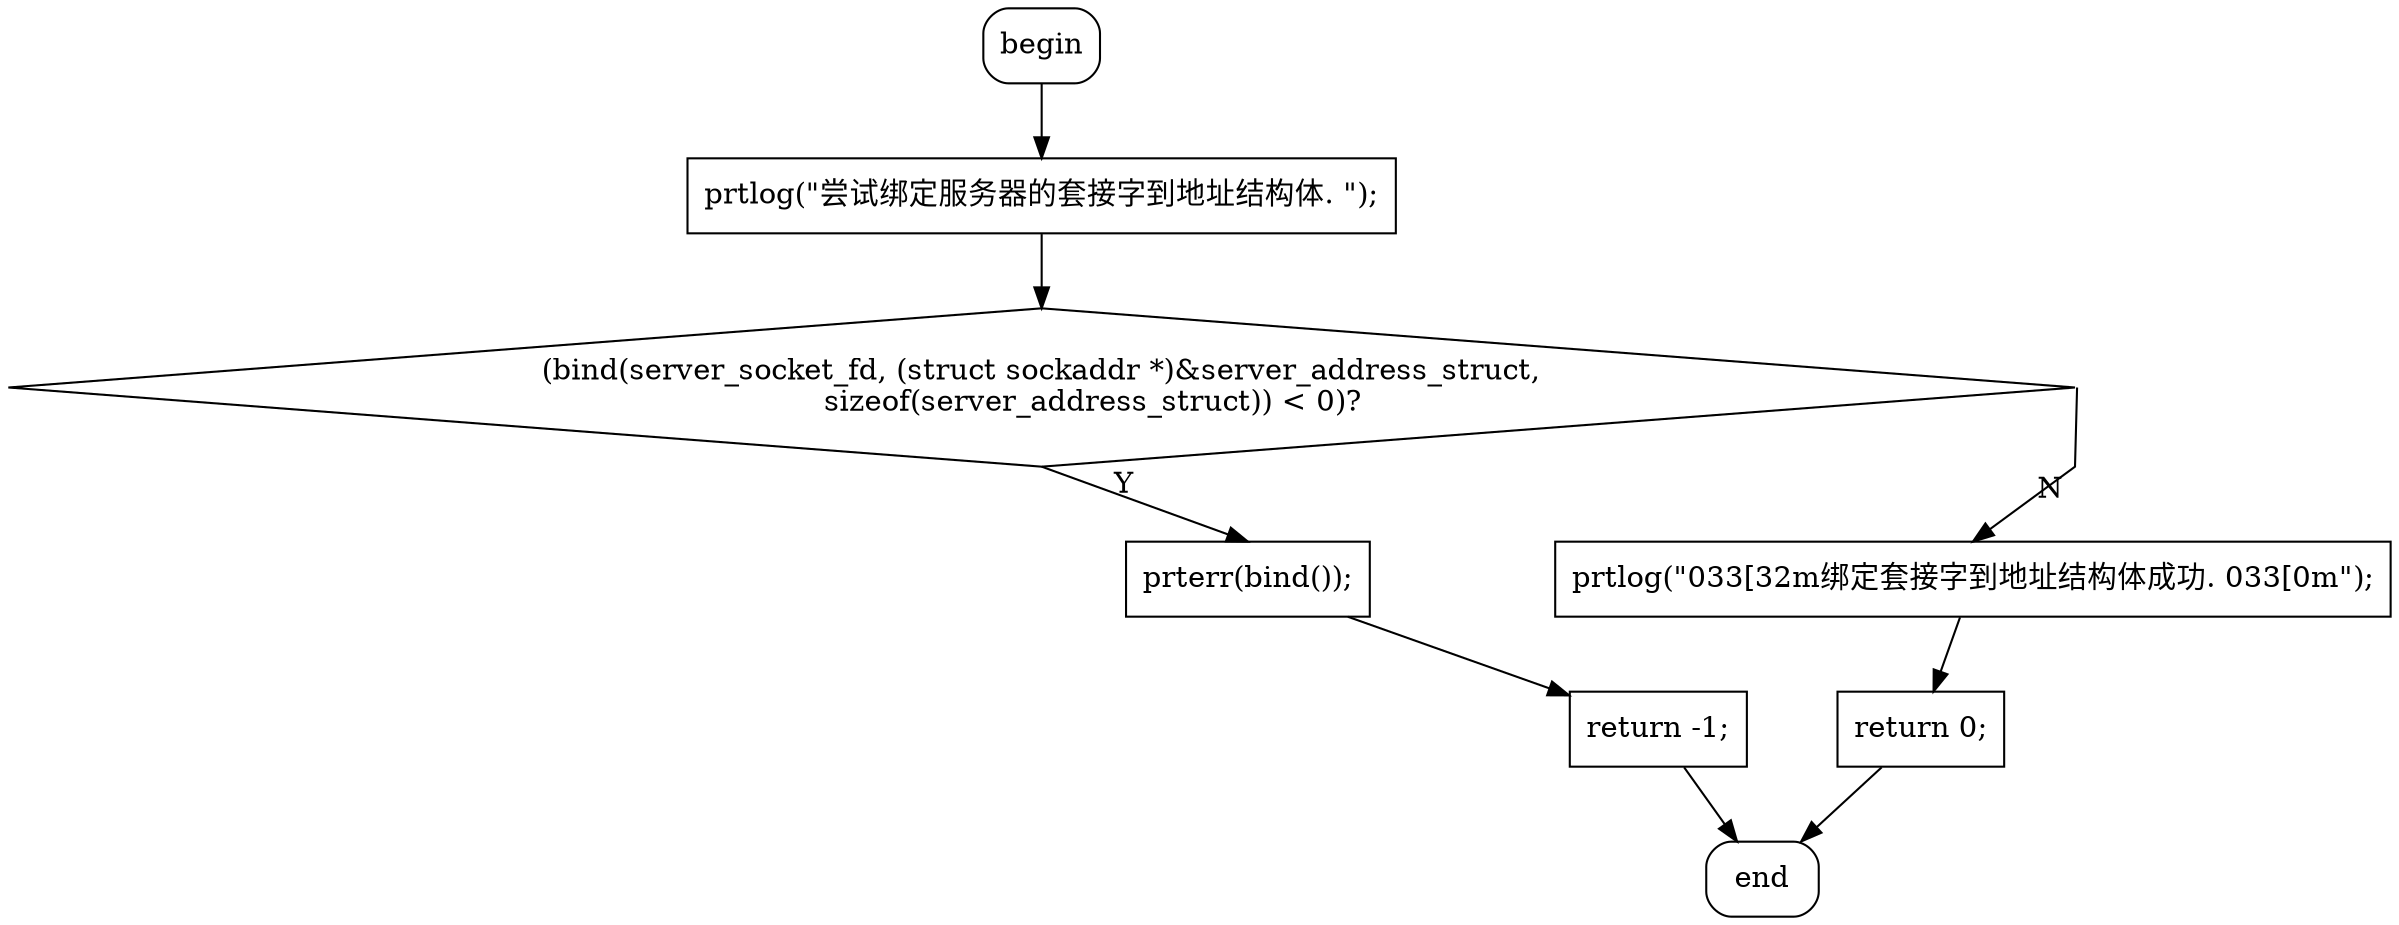 digraph {
graph [splines=polyline];
D0 [shape=box, style=rounded, label="begin"];
{rank = sink; D1 [shape=box, style=rounded, label="end"];}
D4 [shape=box, label="prtlog(\"尝试绑定服务器的套接字到地址结构体. \");"];
D6 [shape=diamond, label="(bind(server_socket_fd, (struct sockaddr *)&server_address_struct,
           sizeof(server_address_struct)) < 0)?"];
D11 [shape=box, label="prterr(bind());"];
D13 [shape=box, label="return -1;"];
D15 [shape=box, label="prtlog(\"\033[32m绑定套接字到地址结构体成功. \033[0m\");"];
D17 [shape=box, label="return 0;"];
D4 -> D6;
D6:e -> D15:n [xlabel=N];
D6:s -> D11:n [xlabel=Y];
D15 -> D17;
D13 -> D1;
D11 -> D13;
D17 -> D1;
D0 -> D4;
}
